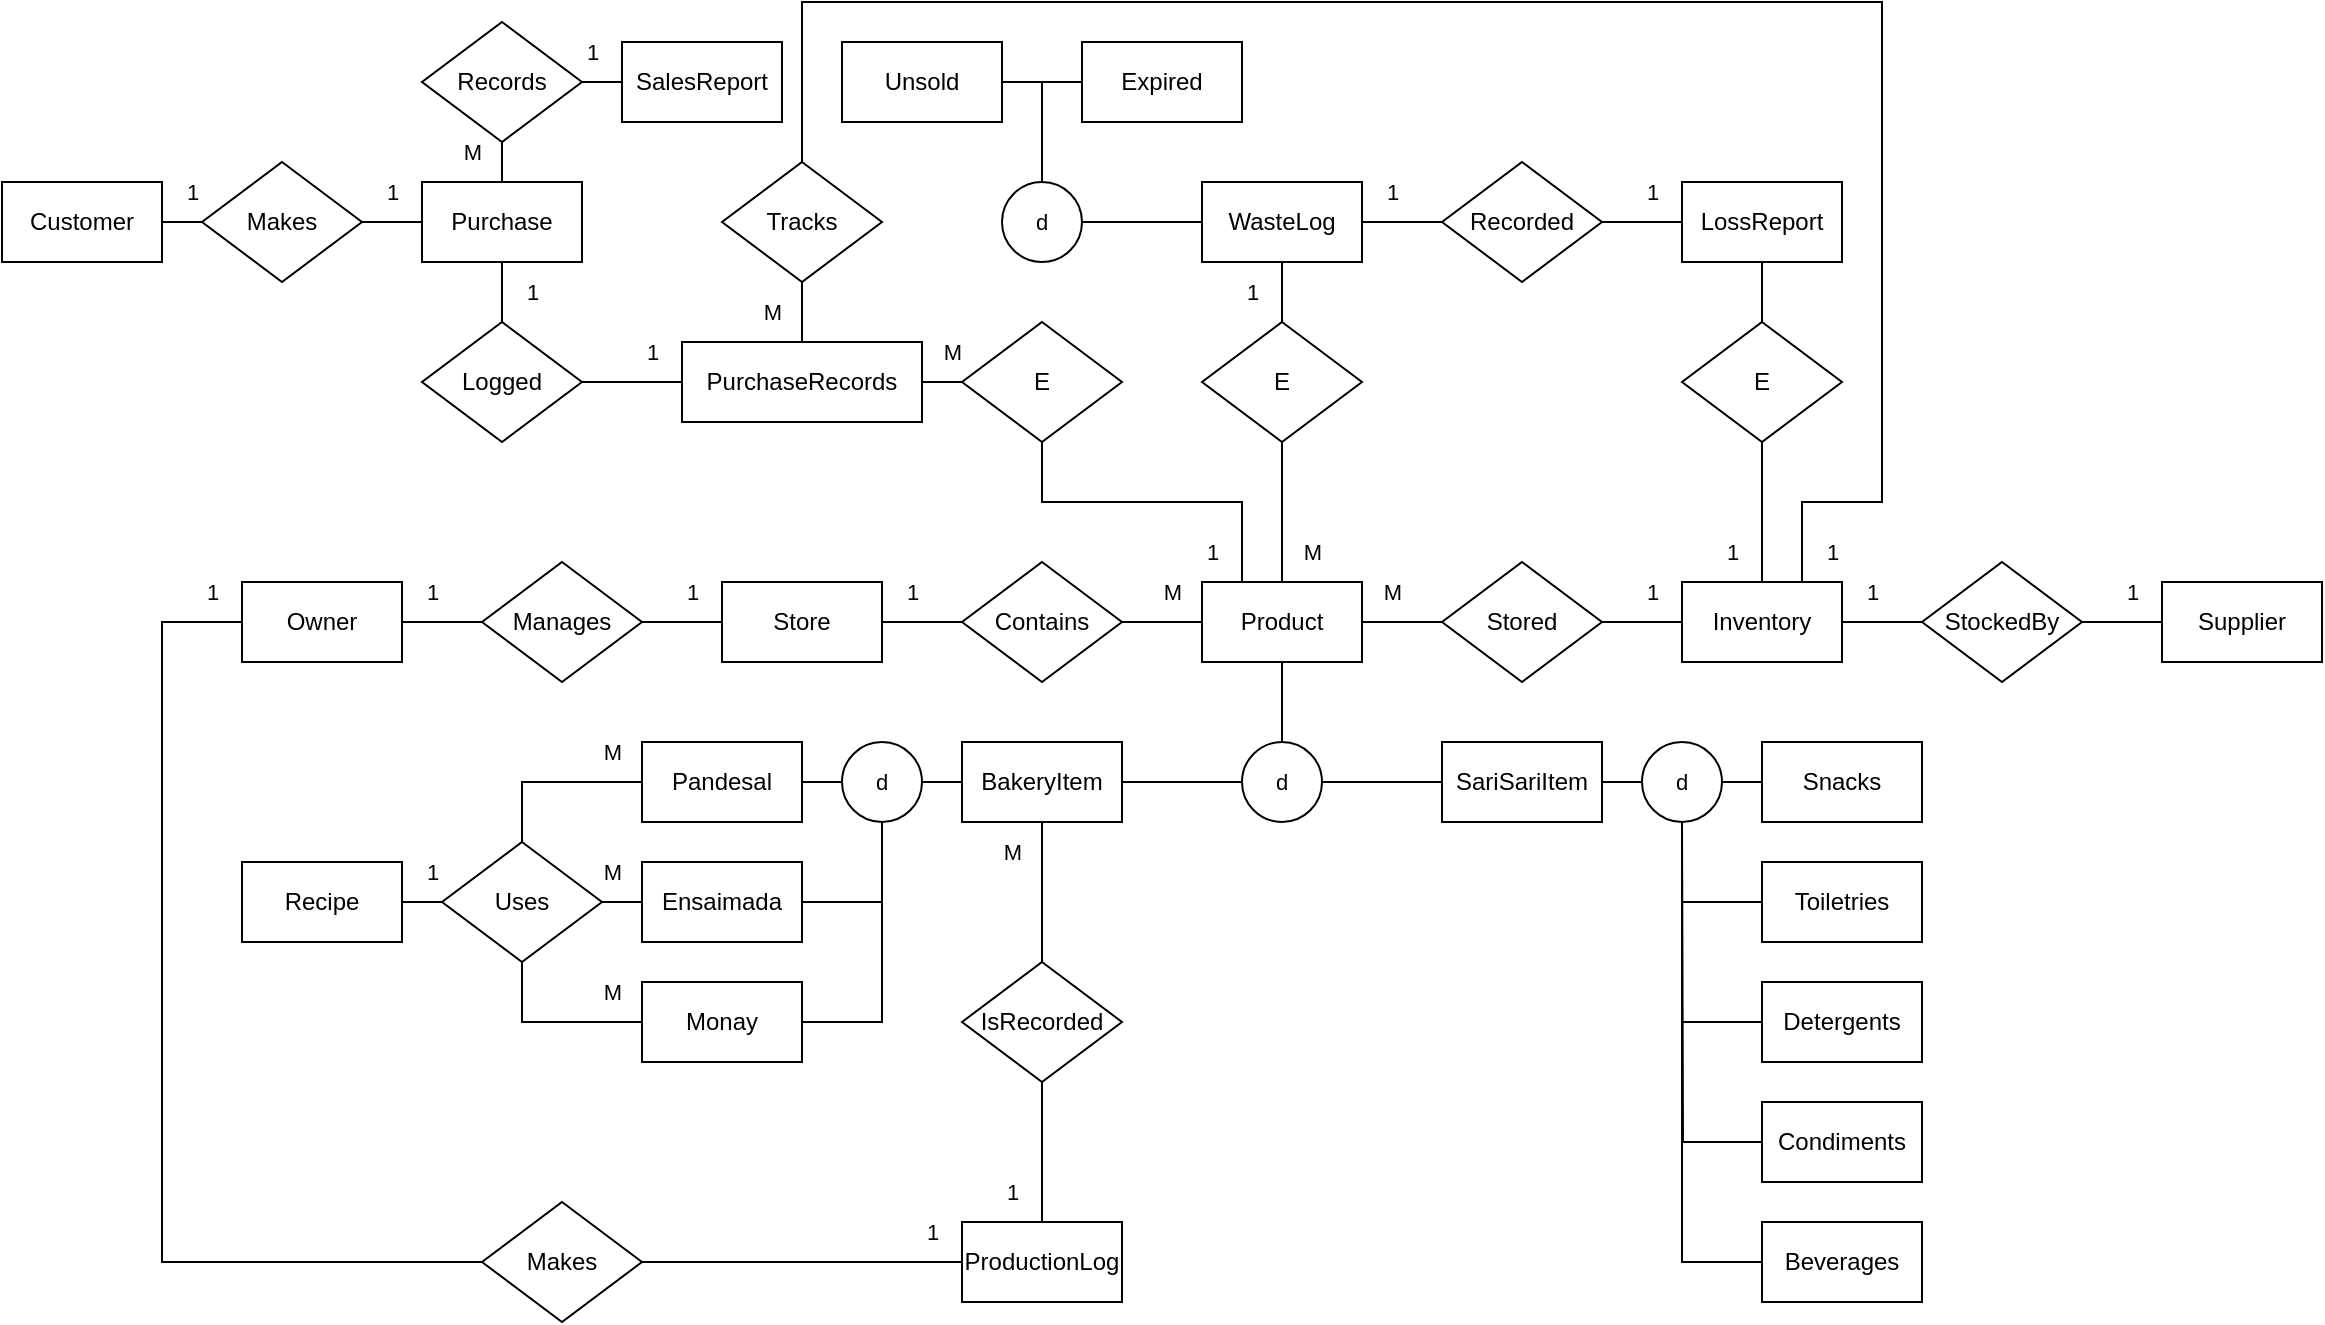<mxfile version="27.1.6">
  <diagram name="Page-1" id="Ig0U8xe3ZbvtL72Rn7GQ">
    <mxGraphModel dx="1001" dy="1672" grid="1" gridSize="10" guides="1" tooltips="1" connect="1" arrows="1" fold="1" page="1" pageScale="1" pageWidth="850" pageHeight="1100" math="0" shadow="0">
      <root>
        <mxCell id="0" />
        <mxCell id="1" parent="0" />
        <mxCell id="p_htvbaKsyKhhXVdYTKI-5" style="edgeStyle=orthogonalEdgeStyle;rounded=0;orthogonalLoop=1;jettySize=auto;html=1;entryX=0;entryY=0.5;entryDx=0;entryDy=0;endArrow=none;startFill=0;" parent="1" source="p_htvbaKsyKhhXVdYTKI-2" target="p_htvbaKsyKhhXVdYTKI-4" edge="1">
          <mxGeometry relative="1" as="geometry" />
        </mxCell>
        <mxCell id="p_htvbaKsyKhhXVdYTKI-49" style="edgeStyle=orthogonalEdgeStyle;shape=connector;rounded=0;orthogonalLoop=1;jettySize=auto;html=1;entryX=0;entryY=0.5;entryDx=0;entryDy=0;strokeColor=default;align=center;verticalAlign=middle;fontFamily=Helvetica;fontSize=11;fontColor=default;labelBackgroundColor=default;startFill=0;endArrow=none;" parent="1" source="p_htvbaKsyKhhXVdYTKI-2" target="p_htvbaKsyKhhXVdYTKI-34" edge="1">
          <mxGeometry relative="1" as="geometry">
            <Array as="points">
              <mxPoint x="120" y="180" />
              <mxPoint x="120" y="500" />
            </Array>
          </mxGeometry>
        </mxCell>
        <mxCell id="p_htvbaKsyKhhXVdYTKI-2" value="Owner" style="whiteSpace=wrap;html=1;align=center;" parent="1" vertex="1">
          <mxGeometry x="160" y="160" width="80" height="40" as="geometry" />
        </mxCell>
        <mxCell id="p_htvbaKsyKhhXVdYTKI-33" style="edgeStyle=orthogonalEdgeStyle;shape=connector;rounded=0;orthogonalLoop=1;jettySize=auto;html=1;entryX=0.5;entryY=1;entryDx=0;entryDy=0;strokeColor=default;align=center;verticalAlign=middle;fontFamily=Helvetica;fontSize=11;fontColor=default;labelBackgroundColor=default;startFill=0;endArrow=none;" parent="1" source="p_htvbaKsyKhhXVdYTKI-3" target="p_htvbaKsyKhhXVdYTKI-29" edge="1">
          <mxGeometry relative="1" as="geometry" />
        </mxCell>
        <mxCell id="p_htvbaKsyKhhXVdYTKI-3" value="ProductionLog" style="whiteSpace=wrap;html=1;align=center;" parent="1" vertex="1">
          <mxGeometry x="520" y="480" width="80" height="40" as="geometry" />
        </mxCell>
        <mxCell id="p_htvbaKsyKhhXVdYTKI-7" style="edgeStyle=orthogonalEdgeStyle;shape=connector;rounded=0;orthogonalLoop=1;jettySize=auto;html=1;entryX=0;entryY=0.5;entryDx=0;entryDy=0;strokeColor=default;align=center;verticalAlign=middle;fontFamily=Helvetica;fontSize=11;fontColor=default;labelBackgroundColor=default;startFill=0;endArrow=none;" parent="1" source="p_htvbaKsyKhhXVdYTKI-4" target="p_htvbaKsyKhhXVdYTKI-6" edge="1">
          <mxGeometry relative="1" as="geometry" />
        </mxCell>
        <mxCell id="p_htvbaKsyKhhXVdYTKI-4" value="Manages" style="shape=rhombus;perimeter=rhombusPerimeter;whiteSpace=wrap;html=1;align=center;" parent="1" vertex="1">
          <mxGeometry x="280" y="150" width="80" height="60" as="geometry" />
        </mxCell>
        <mxCell id="p_htvbaKsyKhhXVdYTKI-9" style="edgeStyle=orthogonalEdgeStyle;shape=connector;rounded=0;orthogonalLoop=1;jettySize=auto;html=1;entryX=0;entryY=0.5;entryDx=0;entryDy=0;strokeColor=default;align=center;verticalAlign=middle;fontFamily=Helvetica;fontSize=11;fontColor=default;labelBackgroundColor=default;startFill=0;endArrow=none;" parent="1" source="p_htvbaKsyKhhXVdYTKI-6" target="p_htvbaKsyKhhXVdYTKI-8" edge="1">
          <mxGeometry relative="1" as="geometry" />
        </mxCell>
        <mxCell id="p_htvbaKsyKhhXVdYTKI-6" value="Store" style="whiteSpace=wrap;html=1;align=center;" parent="1" vertex="1">
          <mxGeometry x="400" y="160" width="80" height="40" as="geometry" />
        </mxCell>
        <mxCell id="p_htvbaKsyKhhXVdYTKI-8" value="Contains" style="shape=rhombus;perimeter=rhombusPerimeter;whiteSpace=wrap;html=1;align=center;" parent="1" vertex="1">
          <mxGeometry x="520" y="150" width="80" height="60" as="geometry" />
        </mxCell>
        <mxCell id="p_htvbaKsyKhhXVdYTKI-11" value="" style="edgeStyle=orthogonalEdgeStyle;shape=connector;rounded=0;orthogonalLoop=1;jettySize=auto;html=1;strokeColor=default;align=center;verticalAlign=middle;fontFamily=Helvetica;fontSize=11;fontColor=default;labelBackgroundColor=default;startFill=0;endArrow=none;" parent="1" source="p_htvbaKsyKhhXVdYTKI-10" target="p_htvbaKsyKhhXVdYTKI-8" edge="1">
          <mxGeometry relative="1" as="geometry">
            <Array as="points">
              <mxPoint x="600" y="180" />
              <mxPoint x="600" y="180" />
            </Array>
          </mxGeometry>
        </mxCell>
        <mxCell id="p_htvbaKsyKhhXVdYTKI-13" style="edgeStyle=orthogonalEdgeStyle;shape=connector;rounded=0;orthogonalLoop=1;jettySize=auto;html=1;entryX=0;entryY=0.5;entryDx=0;entryDy=0;strokeColor=default;align=center;verticalAlign=middle;fontFamily=Helvetica;fontSize=11;fontColor=default;labelBackgroundColor=default;startFill=0;endArrow=none;" parent="1" source="p_htvbaKsyKhhXVdYTKI-10" target="p_htvbaKsyKhhXVdYTKI-12" edge="1">
          <mxGeometry relative="1" as="geometry" />
        </mxCell>
        <mxCell id="p_htvbaKsyKhhXVdYTKI-82" style="edgeStyle=orthogonalEdgeStyle;shape=connector;rounded=0;orthogonalLoop=1;jettySize=auto;html=1;entryX=0.5;entryY=1;entryDx=0;entryDy=0;strokeColor=default;align=center;verticalAlign=middle;fontFamily=Helvetica;fontSize=11;fontColor=default;labelBackgroundColor=default;startFill=0;endArrow=none;" parent="1" source="p_htvbaKsyKhhXVdYTKI-10" target="p_htvbaKsyKhhXVdYTKI-81" edge="1">
          <mxGeometry relative="1" as="geometry" />
        </mxCell>
        <mxCell id="p_htvbaKsyKhhXVdYTKI-10" value="Product" style="whiteSpace=wrap;html=1;align=center;" parent="1" vertex="1">
          <mxGeometry x="640" y="160" width="80" height="40" as="geometry" />
        </mxCell>
        <mxCell id="p_htvbaKsyKhhXVdYTKI-16" style="edgeStyle=orthogonalEdgeStyle;shape=connector;rounded=0;orthogonalLoop=1;jettySize=auto;html=1;entryX=0;entryY=0.5;entryDx=0;entryDy=0;strokeColor=default;align=center;verticalAlign=middle;fontFamily=Helvetica;fontSize=11;fontColor=default;labelBackgroundColor=default;startFill=0;endArrow=none;" parent="1" source="p_htvbaKsyKhhXVdYTKI-12" target="p_htvbaKsyKhhXVdYTKI-14" edge="1">
          <mxGeometry relative="1" as="geometry" />
        </mxCell>
        <mxCell id="p_htvbaKsyKhhXVdYTKI-12" value="Stored" style="shape=rhombus;perimeter=rhombusPerimeter;whiteSpace=wrap;html=1;align=center;" parent="1" vertex="1">
          <mxGeometry x="760" y="150" width="80" height="60" as="geometry" />
        </mxCell>
        <mxCell id="p_htvbaKsyKhhXVdYTKI-19" style="edgeStyle=orthogonalEdgeStyle;shape=connector;rounded=0;orthogonalLoop=1;jettySize=auto;html=1;entryX=0;entryY=0.5;entryDx=0;entryDy=0;strokeColor=default;align=center;verticalAlign=middle;fontFamily=Helvetica;fontSize=11;fontColor=default;labelBackgroundColor=default;startFill=0;endArrow=none;" parent="1" source="p_htvbaKsyKhhXVdYTKI-14" target="p_htvbaKsyKhhXVdYTKI-18" edge="1">
          <mxGeometry relative="1" as="geometry" />
        </mxCell>
        <mxCell id="p_htvbaKsyKhhXVdYTKI-14" value="Inventory" style="whiteSpace=wrap;html=1;align=center;" parent="1" vertex="1">
          <mxGeometry x="880" y="160" width="80" height="40" as="geometry" />
        </mxCell>
        <mxCell id="p_htvbaKsyKhhXVdYTKI-21" style="edgeStyle=orthogonalEdgeStyle;shape=connector;rounded=0;orthogonalLoop=1;jettySize=auto;html=1;entryX=0;entryY=0.5;entryDx=0;entryDy=0;strokeColor=default;align=center;verticalAlign=middle;fontFamily=Helvetica;fontSize=11;fontColor=default;labelBackgroundColor=default;startFill=0;endArrow=none;" parent="1" source="p_htvbaKsyKhhXVdYTKI-18" target="p_htvbaKsyKhhXVdYTKI-20" edge="1">
          <mxGeometry relative="1" as="geometry" />
        </mxCell>
        <mxCell id="p_htvbaKsyKhhXVdYTKI-18" value="StockedBy" style="shape=rhombus;perimeter=rhombusPerimeter;whiteSpace=wrap;html=1;align=center;" parent="1" vertex="1">
          <mxGeometry x="1000" y="150" width="80" height="60" as="geometry" />
        </mxCell>
        <mxCell id="p_htvbaKsyKhhXVdYTKI-20" value="Supplier" style="whiteSpace=wrap;html=1;align=center;" parent="1" vertex="1">
          <mxGeometry x="1120" y="160" width="80" height="40" as="geometry" />
        </mxCell>
        <mxCell id="p_htvbaKsyKhhXVdYTKI-23" value="" style="edgeStyle=orthogonalEdgeStyle;shape=connector;rounded=0;orthogonalLoop=1;jettySize=auto;html=1;strokeColor=default;align=center;verticalAlign=middle;fontFamily=Helvetica;fontSize=11;fontColor=default;labelBackgroundColor=default;startFill=0;endArrow=none;" parent="1" target="p_htvbaKsyKhhXVdYTKI-10" edge="1">
          <mxGeometry relative="1" as="geometry">
            <mxPoint x="680" y="240" as="sourcePoint" />
            <Array as="points">
              <mxPoint x="680" y="200" />
              <mxPoint x="680" y="200" />
            </Array>
          </mxGeometry>
        </mxCell>
        <mxCell id="p_htvbaKsyKhhXVdYTKI-43" style="edgeStyle=orthogonalEdgeStyle;shape=connector;rounded=0;orthogonalLoop=1;jettySize=auto;html=1;entryX=1;entryY=0.5;entryDx=0;entryDy=0;strokeColor=default;align=center;verticalAlign=middle;fontFamily=Helvetica;fontSize=11;fontColor=default;labelBackgroundColor=default;startFill=0;endArrow=none;" parent="1" source="p_htvbaKsyKhhXVdYTKI-25" target="p_htvbaKsyKhhXVdYTKI-27" edge="1">
          <mxGeometry relative="1" as="geometry" />
        </mxCell>
        <mxCell id="p_htvbaKsyKhhXVdYTKI-57" style="edgeStyle=orthogonalEdgeStyle;shape=connector;rounded=0;orthogonalLoop=1;jettySize=auto;html=1;entryX=0;entryY=0.5;entryDx=0;entryDy=0;strokeColor=default;align=center;verticalAlign=middle;fontFamily=Helvetica;fontSize=11;fontColor=default;labelBackgroundColor=default;startFill=0;endArrow=none;" parent="1" source="p_htvbaKsyKhhXVdYTKI-25" target="p_htvbaKsyKhhXVdYTKI-56" edge="1">
          <mxGeometry relative="1" as="geometry" />
        </mxCell>
        <mxCell id="p_htvbaKsyKhhXVdYTKI-25" value="d" style="ellipse;whiteSpace=wrap;html=1;fontFamily=Helvetica;fontSize=11;fontColor=default;labelBackgroundColor=default;" parent="1" vertex="1">
          <mxGeometry x="660" y="240" width="40" height="40" as="geometry" />
        </mxCell>
        <mxCell id="p_htvbaKsyKhhXVdYTKI-27" value="BakeryItem" style="whiteSpace=wrap;html=1;align=center;" parent="1" vertex="1">
          <mxGeometry x="520" y="240" width="80" height="40" as="geometry" />
        </mxCell>
        <mxCell id="p_htvbaKsyKhhXVdYTKI-32" style="edgeStyle=orthogonalEdgeStyle;shape=connector;rounded=0;orthogonalLoop=1;jettySize=auto;html=1;entryX=0.5;entryY=1;entryDx=0;entryDy=0;strokeColor=default;align=center;verticalAlign=middle;fontFamily=Helvetica;fontSize=11;fontColor=default;labelBackgroundColor=default;startFill=0;endArrow=none;" parent="1" source="p_htvbaKsyKhhXVdYTKI-29" target="p_htvbaKsyKhhXVdYTKI-27" edge="1">
          <mxGeometry relative="1" as="geometry" />
        </mxCell>
        <mxCell id="p_htvbaKsyKhhXVdYTKI-29" value="IsRecorded" style="shape=rhombus;perimeter=rhombusPerimeter;whiteSpace=wrap;html=1;align=center;" parent="1" vertex="1">
          <mxGeometry x="520" y="350" width="80" height="60" as="geometry" />
        </mxCell>
        <mxCell id="p_htvbaKsyKhhXVdYTKI-35" style="edgeStyle=orthogonalEdgeStyle;shape=connector;rounded=0;orthogonalLoop=1;jettySize=auto;html=1;entryX=0;entryY=0.5;entryDx=0;entryDy=0;strokeColor=default;align=center;verticalAlign=middle;fontFamily=Helvetica;fontSize=11;fontColor=default;labelBackgroundColor=default;startFill=0;endArrow=none;" parent="1" source="p_htvbaKsyKhhXVdYTKI-34" target="p_htvbaKsyKhhXVdYTKI-3" edge="1">
          <mxGeometry relative="1" as="geometry" />
        </mxCell>
        <mxCell id="p_htvbaKsyKhhXVdYTKI-34" value="Makes" style="shape=rhombus;perimeter=rhombusPerimeter;whiteSpace=wrap;html=1;align=center;" parent="1" vertex="1">
          <mxGeometry x="280" y="470" width="80" height="60" as="geometry" />
        </mxCell>
        <mxCell id="p_htvbaKsyKhhXVdYTKI-37" value="Pandesal" style="whiteSpace=wrap;html=1;align=center;" parent="1" vertex="1">
          <mxGeometry x="360" y="240" width="80" height="40" as="geometry" />
        </mxCell>
        <mxCell id="p_htvbaKsyKhhXVdYTKI-38" value="Ensaimada" style="whiteSpace=wrap;html=1;align=center;" parent="1" vertex="1">
          <mxGeometry x="360" y="300" width="80" height="40" as="geometry" />
        </mxCell>
        <mxCell id="p_htvbaKsyKhhXVdYTKI-47" style="edgeStyle=orthogonalEdgeStyle;shape=connector;rounded=0;orthogonalLoop=1;jettySize=auto;html=1;entryX=0.5;entryY=1;entryDx=0;entryDy=0;strokeColor=default;align=center;verticalAlign=middle;fontFamily=Helvetica;fontSize=11;fontColor=default;labelBackgroundColor=default;startFill=0;endArrow=none;" parent="1" source="p_htvbaKsyKhhXVdYTKI-39" target="p_htvbaKsyKhhXVdYTKI-40" edge="1">
          <mxGeometry relative="1" as="geometry" />
        </mxCell>
        <mxCell id="p_htvbaKsyKhhXVdYTKI-39" value="Monay" style="whiteSpace=wrap;html=1;align=center;" parent="1" vertex="1">
          <mxGeometry x="360" y="360" width="80" height="40" as="geometry" />
        </mxCell>
        <mxCell id="p_htvbaKsyKhhXVdYTKI-44" style="edgeStyle=orthogonalEdgeStyle;shape=connector;rounded=0;orthogonalLoop=1;jettySize=auto;html=1;entryX=0;entryY=0.5;entryDx=0;entryDy=0;strokeColor=default;align=center;verticalAlign=middle;fontFamily=Helvetica;fontSize=11;fontColor=default;labelBackgroundColor=default;startFill=0;endArrow=none;" parent="1" source="p_htvbaKsyKhhXVdYTKI-40" target="p_htvbaKsyKhhXVdYTKI-27" edge="1">
          <mxGeometry relative="1" as="geometry" />
        </mxCell>
        <mxCell id="p_htvbaKsyKhhXVdYTKI-45" style="edgeStyle=orthogonalEdgeStyle;shape=connector;rounded=0;orthogonalLoop=1;jettySize=auto;html=1;entryX=1;entryY=0.5;entryDx=0;entryDy=0;strokeColor=default;align=center;verticalAlign=middle;fontFamily=Helvetica;fontSize=11;fontColor=default;labelBackgroundColor=default;startFill=0;endArrow=none;" parent="1" source="p_htvbaKsyKhhXVdYTKI-40" target="p_htvbaKsyKhhXVdYTKI-37" edge="1">
          <mxGeometry relative="1" as="geometry" />
        </mxCell>
        <mxCell id="p_htvbaKsyKhhXVdYTKI-46" style="edgeStyle=orthogonalEdgeStyle;shape=connector;rounded=0;orthogonalLoop=1;jettySize=auto;html=1;entryX=1;entryY=0.5;entryDx=0;entryDy=0;strokeColor=default;align=center;verticalAlign=middle;fontFamily=Helvetica;fontSize=11;fontColor=default;labelBackgroundColor=default;startFill=0;endArrow=none;" parent="1" source="p_htvbaKsyKhhXVdYTKI-40" target="p_htvbaKsyKhhXVdYTKI-38" edge="1">
          <mxGeometry relative="1" as="geometry">
            <Array as="points">
              <mxPoint x="480" y="320" />
            </Array>
          </mxGeometry>
        </mxCell>
        <mxCell id="p_htvbaKsyKhhXVdYTKI-40" value="d" style="ellipse;whiteSpace=wrap;html=1;fontFamily=Helvetica;fontSize=11;fontColor=default;labelBackgroundColor=default;" parent="1" vertex="1">
          <mxGeometry x="460" y="240" width="40" height="40" as="geometry" />
        </mxCell>
        <mxCell id="p_htvbaKsyKhhXVdYTKI-50" style="edgeStyle=orthogonalEdgeStyle;shape=connector;rounded=0;orthogonalLoop=1;jettySize=auto;html=1;entryX=0;entryY=0.5;entryDx=0;entryDy=0;strokeColor=default;align=center;verticalAlign=middle;fontFamily=Helvetica;fontSize=11;fontColor=default;labelBackgroundColor=default;startFill=0;endArrow=none;" parent="1" source="p_htvbaKsyKhhXVdYTKI-48" target="p_htvbaKsyKhhXVdYTKI-37" edge="1">
          <mxGeometry relative="1" as="geometry">
            <Array as="points">
              <mxPoint x="300" y="260" />
            </Array>
          </mxGeometry>
        </mxCell>
        <mxCell id="p_htvbaKsyKhhXVdYTKI-51" style="edgeStyle=orthogonalEdgeStyle;shape=connector;rounded=0;orthogonalLoop=1;jettySize=auto;html=1;entryX=0;entryY=0.5;entryDx=0;entryDy=0;strokeColor=default;align=center;verticalAlign=middle;fontFamily=Helvetica;fontSize=11;fontColor=default;labelBackgroundColor=default;startFill=0;endArrow=none;" parent="1" source="p_htvbaKsyKhhXVdYTKI-48" target="p_htvbaKsyKhhXVdYTKI-38" edge="1">
          <mxGeometry relative="1" as="geometry" />
        </mxCell>
        <mxCell id="p_htvbaKsyKhhXVdYTKI-53" style="edgeStyle=orthogonalEdgeStyle;shape=connector;rounded=0;orthogonalLoop=1;jettySize=auto;html=1;entryX=0;entryY=0.5;entryDx=0;entryDy=0;strokeColor=default;align=center;verticalAlign=middle;fontFamily=Helvetica;fontSize=11;fontColor=default;labelBackgroundColor=default;startFill=0;endArrow=none;exitX=0.5;exitY=1;exitDx=0;exitDy=0;" parent="1" source="p_htvbaKsyKhhXVdYTKI-48" target="p_htvbaKsyKhhXVdYTKI-39" edge="1">
          <mxGeometry relative="1" as="geometry">
            <Array as="points">
              <mxPoint x="300" y="380" />
            </Array>
          </mxGeometry>
        </mxCell>
        <mxCell id="p_htvbaKsyKhhXVdYTKI-48" value="Uses" style="shape=rhombus;perimeter=rhombusPerimeter;whiteSpace=wrap;html=1;align=center;" parent="1" vertex="1">
          <mxGeometry x="260" y="290" width="80" height="60" as="geometry" />
        </mxCell>
        <mxCell id="p_htvbaKsyKhhXVdYTKI-55" value="" style="edgeStyle=orthogonalEdgeStyle;shape=connector;rounded=0;orthogonalLoop=1;jettySize=auto;html=1;strokeColor=default;align=center;verticalAlign=middle;fontFamily=Helvetica;fontSize=11;fontColor=default;labelBackgroundColor=default;startFill=0;endArrow=none;" parent="1" source="p_htvbaKsyKhhXVdYTKI-54" target="p_htvbaKsyKhhXVdYTKI-48" edge="1">
          <mxGeometry relative="1" as="geometry" />
        </mxCell>
        <mxCell id="p_htvbaKsyKhhXVdYTKI-54" value="Recipe" style="whiteSpace=wrap;html=1;align=center;" parent="1" vertex="1">
          <mxGeometry x="160" y="300" width="80" height="40" as="geometry" />
        </mxCell>
        <mxCell id="p_htvbaKsyKhhXVdYTKI-56" value="SariSariItem" style="whiteSpace=wrap;html=1;align=center;" parent="1" vertex="1">
          <mxGeometry x="760" y="240" width="80" height="40" as="geometry" />
        </mxCell>
        <mxCell id="p_htvbaKsyKhhXVdYTKI-59" style="edgeStyle=orthogonalEdgeStyle;shape=connector;rounded=0;orthogonalLoop=1;jettySize=auto;html=1;entryX=1;entryY=0.5;entryDx=0;entryDy=0;strokeColor=default;align=center;verticalAlign=middle;fontFamily=Helvetica;fontSize=11;fontColor=default;labelBackgroundColor=default;startFill=0;endArrow=none;" parent="1" source="p_htvbaKsyKhhXVdYTKI-58" target="p_htvbaKsyKhhXVdYTKI-56" edge="1">
          <mxGeometry relative="1" as="geometry" />
        </mxCell>
        <mxCell id="p_htvbaKsyKhhXVdYTKI-61" style="edgeStyle=orthogonalEdgeStyle;shape=connector;rounded=0;orthogonalLoop=1;jettySize=auto;html=1;entryX=0;entryY=0.5;entryDx=0;entryDy=0;strokeColor=default;align=center;verticalAlign=middle;fontFamily=Helvetica;fontSize=11;fontColor=default;labelBackgroundColor=default;startFill=0;endArrow=none;" parent="1" source="p_htvbaKsyKhhXVdYTKI-58" target="p_htvbaKsyKhhXVdYTKI-60" edge="1">
          <mxGeometry relative="1" as="geometry" />
        </mxCell>
        <mxCell id="p_htvbaKsyKhhXVdYTKI-66" style="edgeStyle=orthogonalEdgeStyle;shape=connector;rounded=0;orthogonalLoop=1;jettySize=auto;html=1;entryX=0;entryY=0.5;entryDx=0;entryDy=0;strokeColor=default;align=center;verticalAlign=middle;fontFamily=Helvetica;fontSize=11;fontColor=default;labelBackgroundColor=default;startFill=0;endArrow=none;" parent="1" source="p_htvbaKsyKhhXVdYTKI-58" target="p_htvbaKsyKhhXVdYTKI-62" edge="1">
          <mxGeometry relative="1" as="geometry">
            <Array as="points">
              <mxPoint x="880" y="320" />
            </Array>
          </mxGeometry>
        </mxCell>
        <mxCell id="p_htvbaKsyKhhXVdYTKI-58" value="d" style="ellipse;whiteSpace=wrap;html=1;fontFamily=Helvetica;fontSize=11;fontColor=default;labelBackgroundColor=default;" parent="1" vertex="1">
          <mxGeometry x="860" y="240" width="40" height="40" as="geometry" />
        </mxCell>
        <mxCell id="p_htvbaKsyKhhXVdYTKI-60" value="Snacks" style="whiteSpace=wrap;html=1;align=center;" parent="1" vertex="1">
          <mxGeometry x="920" y="240" width="80" height="40" as="geometry" />
        </mxCell>
        <mxCell id="p_htvbaKsyKhhXVdYTKI-62" value="Toiletries" style="whiteSpace=wrap;html=1;align=center;" parent="1" vertex="1">
          <mxGeometry x="920" y="300" width="80" height="40" as="geometry" />
        </mxCell>
        <mxCell id="p_htvbaKsyKhhXVdYTKI-67" style="edgeStyle=orthogonalEdgeStyle;shape=connector;rounded=0;orthogonalLoop=1;jettySize=auto;html=1;entryX=0.5;entryY=1;entryDx=0;entryDy=0;strokeColor=default;align=center;verticalAlign=middle;fontFamily=Helvetica;fontSize=11;fontColor=default;labelBackgroundColor=default;startFill=0;endArrow=none;" parent="1" source="p_htvbaKsyKhhXVdYTKI-63" target="p_htvbaKsyKhhXVdYTKI-58" edge="1">
          <mxGeometry relative="1" as="geometry" />
        </mxCell>
        <mxCell id="p_htvbaKsyKhhXVdYTKI-63" value="Detergents" style="whiteSpace=wrap;html=1;align=center;" parent="1" vertex="1">
          <mxGeometry x="920" y="360" width="80" height="40" as="geometry" />
        </mxCell>
        <mxCell id="p_htvbaKsyKhhXVdYTKI-68" style="edgeStyle=orthogonalEdgeStyle;shape=connector;rounded=0;orthogonalLoop=1;jettySize=auto;html=1;strokeColor=default;align=center;verticalAlign=middle;fontFamily=Helvetica;fontSize=11;fontColor=default;labelBackgroundColor=default;startFill=0;endArrow=none;" parent="1" source="p_htvbaKsyKhhXVdYTKI-64" edge="1">
          <mxGeometry relative="1" as="geometry">
            <mxPoint x="880.0" y="280" as="targetPoint" />
          </mxGeometry>
        </mxCell>
        <mxCell id="p_htvbaKsyKhhXVdYTKI-64" value="Condiments" style="whiteSpace=wrap;html=1;align=center;" parent="1" vertex="1">
          <mxGeometry x="920" y="420" width="80" height="40" as="geometry" />
        </mxCell>
        <mxCell id="p_htvbaKsyKhhXVdYTKI-69" style="edgeStyle=orthogonalEdgeStyle;shape=connector;rounded=0;orthogonalLoop=1;jettySize=auto;html=1;entryX=0.5;entryY=1;entryDx=0;entryDy=0;strokeColor=default;align=center;verticalAlign=middle;fontFamily=Helvetica;fontSize=11;fontColor=default;labelBackgroundColor=default;startFill=0;endArrow=none;" parent="1" source="p_htvbaKsyKhhXVdYTKI-65" target="p_htvbaKsyKhhXVdYTKI-58" edge="1">
          <mxGeometry relative="1" as="geometry" />
        </mxCell>
        <mxCell id="p_htvbaKsyKhhXVdYTKI-65" value="Beverages" style="whiteSpace=wrap;html=1;align=center;" parent="1" vertex="1">
          <mxGeometry x="920" y="480" width="80" height="40" as="geometry" />
        </mxCell>
        <mxCell id="p_htvbaKsyKhhXVdYTKI-114" style="edgeStyle=orthogonalEdgeStyle;shape=connector;rounded=0;orthogonalLoop=1;jettySize=auto;html=1;entryX=0.75;entryY=0;entryDx=0;entryDy=0;strokeColor=default;align=center;verticalAlign=middle;fontFamily=Helvetica;fontSize=11;fontColor=default;labelBackgroundColor=default;startFill=0;endArrow=none;exitX=0.5;exitY=0;exitDx=0;exitDy=0;" parent="1" source="CBjT-JGclThgRbouZZDj-9" target="p_htvbaKsyKhhXVdYTKI-14" edge="1">
          <mxGeometry relative="1" as="geometry">
            <Array as="points">
              <mxPoint x="440" y="-130" />
              <mxPoint x="980" y="-130" />
              <mxPoint x="980" y="120" />
              <mxPoint x="940" y="120" />
            </Array>
          </mxGeometry>
        </mxCell>
        <mxCell id="CBjT-JGclThgRbouZZDj-40" style="edgeStyle=orthogonalEdgeStyle;shape=connector;rounded=0;orthogonalLoop=1;jettySize=auto;html=1;entryX=0;entryY=0.5;entryDx=0;entryDy=0;strokeColor=default;align=center;verticalAlign=middle;fontFamily=Helvetica;fontSize=11;fontColor=default;labelBackgroundColor=default;startFill=0;endArrow=none;" edge="1" parent="1" source="p_htvbaKsyKhhXVdYTKI-72" target="CBjT-JGclThgRbouZZDj-31">
          <mxGeometry relative="1" as="geometry" />
        </mxCell>
        <mxCell id="p_htvbaKsyKhhXVdYTKI-72" value="PurchaseRecords" style="whiteSpace=wrap;html=1;align=center;" parent="1" vertex="1">
          <mxGeometry x="380" y="40" width="120" height="40" as="geometry" />
        </mxCell>
        <mxCell id="p_htvbaKsyKhhXVdYTKI-119" style="edgeStyle=orthogonalEdgeStyle;shape=connector;rounded=0;orthogonalLoop=1;jettySize=auto;html=1;entryX=0.5;entryY=0;entryDx=0;entryDy=0;strokeColor=default;align=center;verticalAlign=middle;fontFamily=Helvetica;fontSize=11;fontColor=default;labelBackgroundColor=default;startFill=0;endArrow=none;" parent="1" source="p_htvbaKsyKhhXVdYTKI-77" target="p_htvbaKsyKhhXVdYTKI-115" edge="1">
          <mxGeometry relative="1" as="geometry" />
        </mxCell>
        <mxCell id="p_htvbaKsyKhhXVdYTKI-77" value="Purchase" style="whiteSpace=wrap;html=1;align=center;" parent="1" vertex="1">
          <mxGeometry x="250" y="-40" width="80" height="40" as="geometry" />
        </mxCell>
        <mxCell id="CBjT-JGclThgRbouZZDj-16" style="edgeStyle=orthogonalEdgeStyle;shape=connector;rounded=0;orthogonalLoop=1;jettySize=auto;html=1;entryX=0.5;entryY=1;entryDx=0;entryDy=0;strokeColor=default;align=center;verticalAlign=middle;fontFamily=Helvetica;fontSize=11;fontColor=default;labelBackgroundColor=default;startFill=0;endArrow=none;" edge="1" parent="1" source="p_htvbaKsyKhhXVdYTKI-81" target="p_htvbaKsyKhhXVdYTKI-83">
          <mxGeometry relative="1" as="geometry" />
        </mxCell>
        <mxCell id="p_htvbaKsyKhhXVdYTKI-81" value="E" style="shape=rhombus;perimeter=rhombusPerimeter;whiteSpace=wrap;html=1;align=center;" parent="1" vertex="1">
          <mxGeometry x="640" y="30" width="80" height="60" as="geometry" />
        </mxCell>
        <mxCell id="CBjT-JGclThgRbouZZDj-27" style="edgeStyle=orthogonalEdgeStyle;shape=connector;rounded=0;orthogonalLoop=1;jettySize=auto;html=1;entryX=0;entryY=0.5;entryDx=0;entryDy=0;strokeColor=default;align=center;verticalAlign=middle;fontFamily=Helvetica;fontSize=11;fontColor=default;labelBackgroundColor=default;startFill=0;endArrow=none;" edge="1" parent="1" source="p_htvbaKsyKhhXVdYTKI-83" target="p_htvbaKsyKhhXVdYTKI-89">
          <mxGeometry relative="1" as="geometry" />
        </mxCell>
        <mxCell id="p_htvbaKsyKhhXVdYTKI-83" value="WasteLog" style="whiteSpace=wrap;html=1;align=center;" parent="1" vertex="1">
          <mxGeometry x="640" y="-40" width="80" height="40" as="geometry" />
        </mxCell>
        <mxCell id="p_htvbaKsyKhhXVdYTKI-84" style="edgeStyle=orthogonalEdgeStyle;shape=connector;rounded=0;orthogonalLoop=1;jettySize=auto;html=1;exitX=0;exitY=0.25;exitDx=0;exitDy=0;entryX=0;entryY=0.5;entryDx=0;entryDy=0;strokeColor=default;align=center;verticalAlign=middle;fontFamily=Helvetica;fontSize=11;fontColor=default;labelBackgroundColor=default;startFill=0;endArrow=none;" parent="1" source="p_htvbaKsyKhhXVdYTKI-77" target="p_htvbaKsyKhhXVdYTKI-77" edge="1">
          <mxGeometry relative="1" as="geometry" />
        </mxCell>
        <mxCell id="CBjT-JGclThgRbouZZDj-8" style="edgeStyle=orthogonalEdgeStyle;shape=connector;rounded=0;orthogonalLoop=1;jettySize=auto;html=1;entryX=0;entryY=0.5;entryDx=0;entryDy=0;strokeColor=default;align=center;verticalAlign=middle;fontFamily=Helvetica;fontSize=11;fontColor=default;labelBackgroundColor=default;startFill=0;endArrow=none;" edge="1" parent="1" source="p_htvbaKsyKhhXVdYTKI-88" target="p_htvbaKsyKhhXVdYTKI-120">
          <mxGeometry relative="1" as="geometry" />
        </mxCell>
        <mxCell id="p_htvbaKsyKhhXVdYTKI-88" value="Customer" style="whiteSpace=wrap;html=1;align=center;" parent="1" vertex="1">
          <mxGeometry x="40" y="-40" width="80" height="40" as="geometry" />
        </mxCell>
        <mxCell id="CBjT-JGclThgRbouZZDj-28" style="edgeStyle=orthogonalEdgeStyle;shape=connector;rounded=0;orthogonalLoop=1;jettySize=auto;html=1;entryX=0;entryY=0.5;entryDx=0;entryDy=0;strokeColor=default;align=center;verticalAlign=middle;fontFamily=Helvetica;fontSize=11;fontColor=default;labelBackgroundColor=default;startFill=0;endArrow=none;" edge="1" parent="1" source="p_htvbaKsyKhhXVdYTKI-89" target="p_htvbaKsyKhhXVdYTKI-91">
          <mxGeometry relative="1" as="geometry" />
        </mxCell>
        <mxCell id="p_htvbaKsyKhhXVdYTKI-89" value="Recorded" style="shape=rhombus;perimeter=rhombusPerimeter;whiteSpace=wrap;html=1;align=center;" parent="1" vertex="1">
          <mxGeometry x="760" y="-50" width="80" height="60" as="geometry" />
        </mxCell>
        <mxCell id="p_htvbaKsyKhhXVdYTKI-91" value="LossReport" style="whiteSpace=wrap;html=1;align=center;" parent="1" vertex="1">
          <mxGeometry x="880" y="-40" width="80" height="40" as="geometry" />
        </mxCell>
        <mxCell id="p_htvbaKsyKhhXVdYTKI-116" style="edgeStyle=orthogonalEdgeStyle;shape=connector;rounded=0;orthogonalLoop=1;jettySize=auto;html=1;entryX=0;entryY=0.5;entryDx=0;entryDy=0;strokeColor=default;align=center;verticalAlign=middle;fontFamily=Helvetica;fontSize=11;fontColor=default;labelBackgroundColor=default;startFill=0;endArrow=none;" parent="1" source="p_htvbaKsyKhhXVdYTKI-115" target="p_htvbaKsyKhhXVdYTKI-72" edge="1">
          <mxGeometry relative="1" as="geometry" />
        </mxCell>
        <mxCell id="p_htvbaKsyKhhXVdYTKI-115" value="Logged" style="shape=rhombus;perimeter=rhombusPerimeter;whiteSpace=wrap;html=1;align=center;" parent="1" vertex="1">
          <mxGeometry x="250" y="30" width="80" height="60" as="geometry" />
        </mxCell>
        <mxCell id="p_htvbaKsyKhhXVdYTKI-122" style="edgeStyle=orthogonalEdgeStyle;shape=connector;rounded=0;orthogonalLoop=1;jettySize=auto;html=1;entryX=0;entryY=0.5;entryDx=0;entryDy=0;strokeColor=default;align=center;verticalAlign=middle;fontFamily=Helvetica;fontSize=11;fontColor=default;labelBackgroundColor=default;startFill=0;endArrow=none;" parent="1" source="p_htvbaKsyKhhXVdYTKI-120" target="p_htvbaKsyKhhXVdYTKI-77" edge="1">
          <mxGeometry relative="1" as="geometry" />
        </mxCell>
        <mxCell id="p_htvbaKsyKhhXVdYTKI-120" value="Makes" style="shape=rhombus;perimeter=rhombusPerimeter;whiteSpace=wrap;html=1;align=center;" parent="1" vertex="1">
          <mxGeometry x="140" y="-50" width="80" height="60" as="geometry" />
        </mxCell>
        <mxCell id="p_htvbaKsyKhhXVdYTKI-124" value="SalesReport" style="whiteSpace=wrap;html=1;align=center;" parent="1" vertex="1">
          <mxGeometry x="350" y="-110" width="80" height="40" as="geometry" />
        </mxCell>
        <mxCell id="p_htvbaKsyKhhXVdYTKI-127" style="edgeStyle=orthogonalEdgeStyle;shape=connector;rounded=0;orthogonalLoop=1;jettySize=auto;html=1;entryX=0.5;entryY=0;entryDx=0;entryDy=0;strokeColor=default;align=center;verticalAlign=middle;fontFamily=Helvetica;fontSize=11;fontColor=default;labelBackgroundColor=default;startFill=0;endArrow=none;" parent="1" source="p_htvbaKsyKhhXVdYTKI-126" target="p_htvbaKsyKhhXVdYTKI-77" edge="1">
          <mxGeometry relative="1" as="geometry" />
        </mxCell>
        <mxCell id="CBjT-JGclThgRbouZZDj-30" style="edgeStyle=orthogonalEdgeStyle;shape=connector;rounded=0;orthogonalLoop=1;jettySize=auto;html=1;entryX=0;entryY=0.5;entryDx=0;entryDy=0;strokeColor=default;align=center;verticalAlign=middle;fontFamily=Helvetica;fontSize=11;fontColor=default;labelBackgroundColor=default;startFill=0;endArrow=none;" edge="1" parent="1" source="p_htvbaKsyKhhXVdYTKI-126" target="p_htvbaKsyKhhXVdYTKI-124">
          <mxGeometry relative="1" as="geometry" />
        </mxCell>
        <mxCell id="p_htvbaKsyKhhXVdYTKI-126" value="Records" style="shape=rhombus;perimeter=rhombusPerimeter;whiteSpace=wrap;html=1;align=center;" parent="1" vertex="1">
          <mxGeometry x="250" y="-120" width="80" height="60" as="geometry" />
        </mxCell>
        <mxCell id="p_htvbaKsyKhhXVdYTKI-130" value="1" style="text;html=1;align=center;verticalAlign=middle;resizable=0;points=[];autosize=1;strokeColor=none;fillColor=none;fontFamily=Helvetica;fontSize=11;fontColor=default;labelBackgroundColor=default;" parent="1" vertex="1">
          <mxGeometry x="130" y="150" width="30" height="30" as="geometry" />
        </mxCell>
        <mxCell id="p_htvbaKsyKhhXVdYTKI-131" value="1" style="text;html=1;align=center;verticalAlign=middle;resizable=0;points=[];autosize=1;strokeColor=none;fillColor=none;fontFamily=Helvetica;fontSize=11;fontColor=default;labelBackgroundColor=default;" parent="1" vertex="1">
          <mxGeometry x="240" y="150" width="30" height="30" as="geometry" />
        </mxCell>
        <mxCell id="p_htvbaKsyKhhXVdYTKI-132" value="M" style="text;html=1;align=center;verticalAlign=middle;resizable=0;points=[];autosize=1;strokeColor=none;fillColor=none;fontFamily=Helvetica;fontSize=11;fontColor=default;labelBackgroundColor=default;" parent="1" vertex="1">
          <mxGeometry x="610" y="150" width="30" height="30" as="geometry" />
        </mxCell>
        <mxCell id="p_htvbaKsyKhhXVdYTKI-133" value="1" style="text;html=1;align=center;verticalAlign=middle;resizable=0;points=[];autosize=1;strokeColor=none;fillColor=none;fontFamily=Helvetica;fontSize=11;fontColor=default;labelBackgroundColor=default;" parent="1" vertex="1">
          <mxGeometry x="370" y="150" width="30" height="30" as="geometry" />
        </mxCell>
        <mxCell id="p_htvbaKsyKhhXVdYTKI-134" value="1" style="text;html=1;align=center;verticalAlign=middle;resizable=0;points=[];autosize=1;strokeColor=none;fillColor=none;fontFamily=Helvetica;fontSize=11;fontColor=default;labelBackgroundColor=default;" parent="1" vertex="1">
          <mxGeometry x="480" y="150" width="30" height="30" as="geometry" />
        </mxCell>
        <mxCell id="p_htvbaKsyKhhXVdYTKI-135" value="1" style="text;html=1;align=center;verticalAlign=middle;resizable=0;points=[];autosize=1;strokeColor=none;fillColor=none;fontFamily=Helvetica;fontSize=11;fontColor=default;labelBackgroundColor=default;" parent="1" vertex="1">
          <mxGeometry x="490" y="470" width="30" height="30" as="geometry" />
        </mxCell>
        <mxCell id="p_htvbaKsyKhhXVdYTKI-136" value="M" style="text;html=1;align=center;verticalAlign=middle;resizable=0;points=[];autosize=1;strokeColor=none;fillColor=none;fontFamily=Helvetica;fontSize=11;fontColor=default;labelBackgroundColor=default;" parent="1" vertex="1">
          <mxGeometry x="530" y="280" width="30" height="30" as="geometry" />
        </mxCell>
        <mxCell id="p_htvbaKsyKhhXVdYTKI-137" value="1" style="text;html=1;align=center;verticalAlign=middle;resizable=0;points=[];autosize=1;strokeColor=none;fillColor=none;fontFamily=Helvetica;fontSize=11;fontColor=default;labelBackgroundColor=default;" parent="1" vertex="1">
          <mxGeometry x="530" y="450" width="30" height="30" as="geometry" />
        </mxCell>
        <mxCell id="p_htvbaKsyKhhXVdYTKI-138" value="1" style="text;html=1;align=center;verticalAlign=middle;resizable=0;points=[];autosize=1;strokeColor=none;fillColor=none;fontFamily=Helvetica;fontSize=11;fontColor=default;labelBackgroundColor=default;" parent="1" vertex="1">
          <mxGeometry x="240" y="290" width="30" height="30" as="geometry" />
        </mxCell>
        <mxCell id="p_htvbaKsyKhhXVdYTKI-139" value="M" style="text;html=1;align=center;verticalAlign=middle;resizable=0;points=[];autosize=1;strokeColor=none;fillColor=none;fontFamily=Helvetica;fontSize=11;fontColor=default;labelBackgroundColor=default;" parent="1" vertex="1">
          <mxGeometry x="330" y="230" width="30" height="30" as="geometry" />
        </mxCell>
        <mxCell id="p_htvbaKsyKhhXVdYTKI-140" value="M" style="text;html=1;align=center;verticalAlign=middle;resizable=0;points=[];autosize=1;strokeColor=none;fillColor=none;fontFamily=Helvetica;fontSize=11;fontColor=default;labelBackgroundColor=default;" parent="1" vertex="1">
          <mxGeometry x="330" y="290" width="30" height="30" as="geometry" />
        </mxCell>
        <mxCell id="p_htvbaKsyKhhXVdYTKI-141" value="M" style="text;html=1;align=center;verticalAlign=middle;resizable=0;points=[];autosize=1;strokeColor=none;fillColor=none;fontFamily=Helvetica;fontSize=11;fontColor=default;labelBackgroundColor=default;" parent="1" vertex="1">
          <mxGeometry x="330" y="350" width="30" height="30" as="geometry" />
        </mxCell>
        <mxCell id="p_htvbaKsyKhhXVdYTKI-142" value="M" style="text;html=1;align=center;verticalAlign=middle;resizable=0;points=[];autosize=1;strokeColor=none;fillColor=none;fontFamily=Helvetica;fontSize=11;fontColor=default;labelBackgroundColor=default;" parent="1" vertex="1">
          <mxGeometry x="680" y="130" width="30" height="30" as="geometry" />
        </mxCell>
        <mxCell id="p_htvbaKsyKhhXVdYTKI-143" value="M" style="text;html=1;align=center;verticalAlign=middle;resizable=0;points=[];autosize=1;strokeColor=none;fillColor=none;fontFamily=Helvetica;fontSize=11;fontColor=default;labelBackgroundColor=default;" parent="1" vertex="1">
          <mxGeometry x="720" y="150" width="30" height="30" as="geometry" />
        </mxCell>
        <mxCell id="p_htvbaKsyKhhXVdYTKI-144" value="1" style="text;html=1;align=center;verticalAlign=middle;resizable=0;points=[];autosize=1;strokeColor=none;fillColor=none;fontFamily=Helvetica;fontSize=11;fontColor=default;labelBackgroundColor=default;" parent="1" vertex="1">
          <mxGeometry x="850" y="150" width="30" height="30" as="geometry" />
        </mxCell>
        <mxCell id="p_htvbaKsyKhhXVdYTKI-145" value="1" style="text;html=1;align=center;verticalAlign=middle;resizable=0;points=[];autosize=1;strokeColor=none;fillColor=none;fontFamily=Helvetica;fontSize=11;fontColor=default;labelBackgroundColor=default;" parent="1" vertex="1">
          <mxGeometry x="960" y="150" width="30" height="30" as="geometry" />
        </mxCell>
        <mxCell id="p_htvbaKsyKhhXVdYTKI-146" value="1" style="text;html=1;align=center;verticalAlign=middle;resizable=0;points=[];autosize=1;strokeColor=none;fillColor=none;fontFamily=Helvetica;fontSize=11;fontColor=default;labelBackgroundColor=default;" parent="1" vertex="1">
          <mxGeometry x="1090" y="150" width="30" height="30" as="geometry" />
        </mxCell>
        <mxCell id="p_htvbaKsyKhhXVdYTKI-148" value="1" style="text;html=1;align=center;verticalAlign=middle;resizable=0;points=[];autosize=1;strokeColor=none;fillColor=none;fontFamily=Helvetica;fontSize=11;fontColor=default;labelBackgroundColor=default;" parent="1" vertex="1">
          <mxGeometry x="720" y="-50" width="30" height="30" as="geometry" />
        </mxCell>
        <mxCell id="p_htvbaKsyKhhXVdYTKI-149" value="1" style="text;html=1;align=center;verticalAlign=middle;resizable=0;points=[];autosize=1;strokeColor=none;fillColor=none;fontFamily=Helvetica;fontSize=11;fontColor=default;labelBackgroundColor=default;" parent="1" vertex="1">
          <mxGeometry x="850" y="-50" width="30" height="30" as="geometry" />
        </mxCell>
        <mxCell id="p_htvbaKsyKhhXVdYTKI-150" value="1" style="text;html=1;align=center;verticalAlign=middle;resizable=0;points=[];autosize=1;strokeColor=none;fillColor=none;fontFamily=Helvetica;fontSize=11;fontColor=default;labelBackgroundColor=default;" parent="1" vertex="1">
          <mxGeometry x="890" y="130" width="30" height="30" as="geometry" />
        </mxCell>
        <mxCell id="CBjT-JGclThgRbouZZDj-1" value="1" style="text;html=1;align=center;verticalAlign=middle;resizable=0;points=[];autosize=1;strokeColor=none;fillColor=none;fontFamily=Helvetica;fontSize=11;fontColor=default;labelBackgroundColor=default;" vertex="1" parent="1">
          <mxGeometry x="120" y="-50" width="30" height="30" as="geometry" />
        </mxCell>
        <mxCell id="CBjT-JGclThgRbouZZDj-2" value="1" style="text;html=1;align=center;verticalAlign=middle;resizable=0;points=[];autosize=1;strokeColor=none;fillColor=none;fontFamily=Helvetica;fontSize=11;fontColor=default;labelBackgroundColor=default;" vertex="1" parent="1">
          <mxGeometry x="220" y="-50" width="30" height="30" as="geometry" />
        </mxCell>
        <mxCell id="CBjT-JGclThgRbouZZDj-3" value="1" style="text;html=1;align=center;verticalAlign=middle;resizable=0;points=[];autosize=1;strokeColor=none;fillColor=none;fontFamily=Helvetica;fontSize=11;fontColor=default;labelBackgroundColor=default;" vertex="1" parent="1">
          <mxGeometry x="320" y="-120" width="30" height="30" as="geometry" />
        </mxCell>
        <mxCell id="CBjT-JGclThgRbouZZDj-4" value="M" style="text;html=1;align=center;verticalAlign=middle;resizable=0;points=[];autosize=1;strokeColor=none;fillColor=none;fontFamily=Helvetica;fontSize=11;fontColor=default;labelBackgroundColor=default;" vertex="1" parent="1">
          <mxGeometry x="260" y="-70" width="30" height="30" as="geometry" />
        </mxCell>
        <mxCell id="CBjT-JGclThgRbouZZDj-5" value="1" style="text;html=1;align=center;verticalAlign=middle;resizable=0;points=[];autosize=1;strokeColor=none;fillColor=none;fontFamily=Helvetica;fontSize=11;fontColor=default;labelBackgroundColor=default;" vertex="1" parent="1">
          <mxGeometry x="290" width="30" height="30" as="geometry" />
        </mxCell>
        <mxCell id="CBjT-JGclThgRbouZZDj-6" value="1" style="text;html=1;align=center;verticalAlign=middle;resizable=0;points=[];autosize=1;strokeColor=none;fillColor=none;fontFamily=Helvetica;fontSize=11;fontColor=default;labelBackgroundColor=default;" vertex="1" parent="1">
          <mxGeometry x="350" y="30" width="30" height="30" as="geometry" />
        </mxCell>
        <mxCell id="CBjT-JGclThgRbouZZDj-29" style="edgeStyle=orthogonalEdgeStyle;shape=connector;rounded=0;orthogonalLoop=1;jettySize=auto;html=1;entryX=0.5;entryY=0;entryDx=0;entryDy=0;strokeColor=default;align=center;verticalAlign=middle;fontFamily=Helvetica;fontSize=11;fontColor=default;labelBackgroundColor=default;startFill=0;endArrow=none;" edge="1" parent="1" source="CBjT-JGclThgRbouZZDj-9" target="p_htvbaKsyKhhXVdYTKI-72">
          <mxGeometry relative="1" as="geometry" />
        </mxCell>
        <mxCell id="CBjT-JGclThgRbouZZDj-9" value="Tracks" style="shape=rhombus;perimeter=rhombusPerimeter;whiteSpace=wrap;html=1;align=center;" vertex="1" parent="1">
          <mxGeometry x="400" y="-50" width="80" height="60" as="geometry" />
        </mxCell>
        <mxCell id="CBjT-JGclThgRbouZZDj-13" value="M" style="text;html=1;align=center;verticalAlign=middle;resizable=0;points=[];autosize=1;strokeColor=none;fillColor=none;fontFamily=Helvetica;fontSize=11;fontColor=default;labelBackgroundColor=default;" vertex="1" parent="1">
          <mxGeometry x="410" y="10" width="30" height="30" as="geometry" />
        </mxCell>
        <mxCell id="CBjT-JGclThgRbouZZDj-14" value="1" style="text;html=1;align=center;verticalAlign=middle;resizable=0;points=[];autosize=1;strokeColor=none;fillColor=none;fontFamily=Helvetica;fontSize=11;fontColor=default;labelBackgroundColor=default;" vertex="1" parent="1">
          <mxGeometry x="940" y="130" width="30" height="30" as="geometry" />
        </mxCell>
        <mxCell id="CBjT-JGclThgRbouZZDj-22" style="edgeStyle=orthogonalEdgeStyle;shape=connector;rounded=0;orthogonalLoop=1;jettySize=auto;html=1;entryX=0;entryY=0.5;entryDx=0;entryDy=0;strokeColor=default;align=center;verticalAlign=middle;fontFamily=Helvetica;fontSize=11;fontColor=default;labelBackgroundColor=default;startFill=0;endArrow=none;" edge="1" parent="1" source="CBjT-JGclThgRbouZZDj-17" target="p_htvbaKsyKhhXVdYTKI-83">
          <mxGeometry relative="1" as="geometry" />
        </mxCell>
        <mxCell id="CBjT-JGclThgRbouZZDj-34" style="edgeStyle=orthogonalEdgeStyle;shape=connector;rounded=0;orthogonalLoop=1;jettySize=auto;html=1;entryX=1;entryY=0.5;entryDx=0;entryDy=0;strokeColor=default;align=center;verticalAlign=middle;fontFamily=Helvetica;fontSize=11;fontColor=default;labelBackgroundColor=default;startFill=0;endArrow=none;" edge="1" parent="1" source="CBjT-JGclThgRbouZZDj-17" target="CBjT-JGclThgRbouZZDj-18">
          <mxGeometry relative="1" as="geometry" />
        </mxCell>
        <mxCell id="CBjT-JGclThgRbouZZDj-35" style="edgeStyle=orthogonalEdgeStyle;shape=connector;rounded=0;orthogonalLoop=1;jettySize=auto;html=1;entryX=0;entryY=0.5;entryDx=0;entryDy=0;strokeColor=default;align=center;verticalAlign=middle;fontFamily=Helvetica;fontSize=11;fontColor=default;labelBackgroundColor=default;startFill=0;endArrow=none;" edge="1" parent="1" source="CBjT-JGclThgRbouZZDj-17" target="CBjT-JGclThgRbouZZDj-19">
          <mxGeometry relative="1" as="geometry" />
        </mxCell>
        <mxCell id="CBjT-JGclThgRbouZZDj-17" value="d" style="ellipse;whiteSpace=wrap;html=1;fontFamily=Helvetica;fontSize=11;fontColor=default;labelBackgroundColor=default;" vertex="1" parent="1">
          <mxGeometry x="540" y="-40" width="40" height="40" as="geometry" />
        </mxCell>
        <mxCell id="CBjT-JGclThgRbouZZDj-18" value="Unsold" style="whiteSpace=wrap;html=1;align=center;" vertex="1" parent="1">
          <mxGeometry x="460" y="-110" width="80" height="40" as="geometry" />
        </mxCell>
        <mxCell id="CBjT-JGclThgRbouZZDj-19" value="Expired" style="whiteSpace=wrap;html=1;align=center;" vertex="1" parent="1">
          <mxGeometry x="580" y="-110" width="80" height="40" as="geometry" />
        </mxCell>
        <mxCell id="CBjT-JGclThgRbouZZDj-23" value="1" style="text;html=1;align=center;verticalAlign=middle;resizable=0;points=[];autosize=1;strokeColor=none;fillColor=none;fontFamily=Helvetica;fontSize=11;fontColor=default;labelBackgroundColor=default;" vertex="1" parent="1">
          <mxGeometry x="650" width="30" height="30" as="geometry" />
        </mxCell>
        <mxCell id="CBjT-JGclThgRbouZZDj-39" style="edgeStyle=orthogonalEdgeStyle;shape=connector;rounded=0;orthogonalLoop=1;jettySize=auto;html=1;entryX=0.25;entryY=0;entryDx=0;entryDy=0;strokeColor=default;align=center;verticalAlign=middle;fontFamily=Helvetica;fontSize=11;fontColor=default;labelBackgroundColor=default;startFill=0;endArrow=none;" edge="1" parent="1" source="CBjT-JGclThgRbouZZDj-31" target="p_htvbaKsyKhhXVdYTKI-10">
          <mxGeometry relative="1" as="geometry">
            <Array as="points">
              <mxPoint x="560" y="120" />
              <mxPoint x="660" y="120" />
            </Array>
          </mxGeometry>
        </mxCell>
        <mxCell id="CBjT-JGclThgRbouZZDj-31" value="E" style="shape=rhombus;perimeter=rhombusPerimeter;whiteSpace=wrap;html=1;align=center;" vertex="1" parent="1">
          <mxGeometry x="520" y="30" width="80" height="60" as="geometry" />
        </mxCell>
        <mxCell id="CBjT-JGclThgRbouZZDj-41" value="M" style="text;html=1;align=center;verticalAlign=middle;resizable=0;points=[];autosize=1;strokeColor=none;fillColor=none;fontFamily=Helvetica;fontSize=11;fontColor=default;labelBackgroundColor=default;" vertex="1" parent="1">
          <mxGeometry x="500" y="30" width="30" height="30" as="geometry" />
        </mxCell>
        <mxCell id="CBjT-JGclThgRbouZZDj-42" value="1" style="text;html=1;align=center;verticalAlign=middle;resizable=0;points=[];autosize=1;strokeColor=none;fillColor=none;fontFamily=Helvetica;fontSize=11;fontColor=default;labelBackgroundColor=default;" vertex="1" parent="1">
          <mxGeometry x="630" y="130" width="30" height="30" as="geometry" />
        </mxCell>
        <mxCell id="CBjT-JGclThgRbouZZDj-44" style="edgeStyle=orthogonalEdgeStyle;shape=connector;rounded=0;orthogonalLoop=1;jettySize=auto;html=1;entryX=0.5;entryY=0;entryDx=0;entryDy=0;strokeColor=default;align=center;verticalAlign=middle;fontFamily=Helvetica;fontSize=11;fontColor=default;labelBackgroundColor=default;startFill=0;endArrow=none;" edge="1" parent="1" source="CBjT-JGclThgRbouZZDj-43" target="p_htvbaKsyKhhXVdYTKI-14">
          <mxGeometry relative="1" as="geometry" />
        </mxCell>
        <mxCell id="CBjT-JGclThgRbouZZDj-46" style="edgeStyle=orthogonalEdgeStyle;shape=connector;rounded=0;orthogonalLoop=1;jettySize=auto;html=1;entryX=0.5;entryY=1;entryDx=0;entryDy=0;strokeColor=default;align=center;verticalAlign=middle;fontFamily=Helvetica;fontSize=11;fontColor=default;labelBackgroundColor=default;startFill=0;endArrow=none;" edge="1" parent="1" source="CBjT-JGclThgRbouZZDj-43" target="p_htvbaKsyKhhXVdYTKI-91">
          <mxGeometry relative="1" as="geometry" />
        </mxCell>
        <mxCell id="CBjT-JGclThgRbouZZDj-43" value="E" style="shape=rhombus;perimeter=rhombusPerimeter;whiteSpace=wrap;html=1;align=center;" vertex="1" parent="1">
          <mxGeometry x="880" y="30" width="80" height="60" as="geometry" />
        </mxCell>
      </root>
    </mxGraphModel>
  </diagram>
</mxfile>
